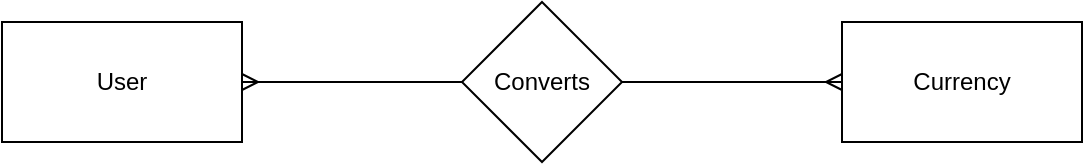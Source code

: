 <mxfile version="13.6.4" type="device"><diagram id="R2lEEEUBdFMjLlhIrx00" name="Page-1"><mxGraphModel dx="1422" dy="794" grid="1" gridSize="10" guides="1" tooltips="1" connect="1" arrows="1" fold="1" page="1" pageScale="1" pageWidth="850" pageHeight="1100" math="0" shadow="0" extFonts="Permanent Marker^https://fonts.googleapis.com/css?family=Permanent+Marker"><root><mxCell id="0"/><mxCell id="1" parent="0"/><mxCell id="KD6WWW6kzJPPmOrpjcXB-3" style="edgeStyle=orthogonalEdgeStyle;rounded=0;orthogonalLoop=1;jettySize=auto;html=1;exitX=1;exitY=0.5;exitDx=0;exitDy=0;endArrow=none;endFill=0;startArrow=ERmany;startFill=0;" edge="1" parent="1" source="KD6WWW6kzJPPmOrpjcXB-1" target="KD6WWW6kzJPPmOrpjcXB-2"><mxGeometry relative="1" as="geometry"/></mxCell><mxCell id="KD6WWW6kzJPPmOrpjcXB-1" value="User" style="rounded=0;whiteSpace=wrap;html=1;" vertex="1" parent="1"><mxGeometry x="80" y="190" width="120" height="60" as="geometry"/></mxCell><mxCell id="KD6WWW6kzJPPmOrpjcXB-5" style="edgeStyle=orthogonalEdgeStyle;rounded=0;orthogonalLoop=1;jettySize=auto;html=1;exitX=1;exitY=0.5;exitDx=0;exitDy=0;entryX=0;entryY=0.5;entryDx=0;entryDy=0;endArrow=ERmany;endFill=0;" edge="1" parent="1" source="KD6WWW6kzJPPmOrpjcXB-2" target="KD6WWW6kzJPPmOrpjcXB-4"><mxGeometry relative="1" as="geometry"/></mxCell><mxCell id="KD6WWW6kzJPPmOrpjcXB-2" value="Converts" style="rhombus;whiteSpace=wrap;html=1;" vertex="1" parent="1"><mxGeometry x="310" y="180" width="80" height="80" as="geometry"/></mxCell><mxCell id="KD6WWW6kzJPPmOrpjcXB-4" value="Currency" style="rounded=0;whiteSpace=wrap;html=1;" vertex="1" parent="1"><mxGeometry x="500" y="190" width="120" height="60" as="geometry"/></mxCell></root></mxGraphModel></diagram></mxfile>